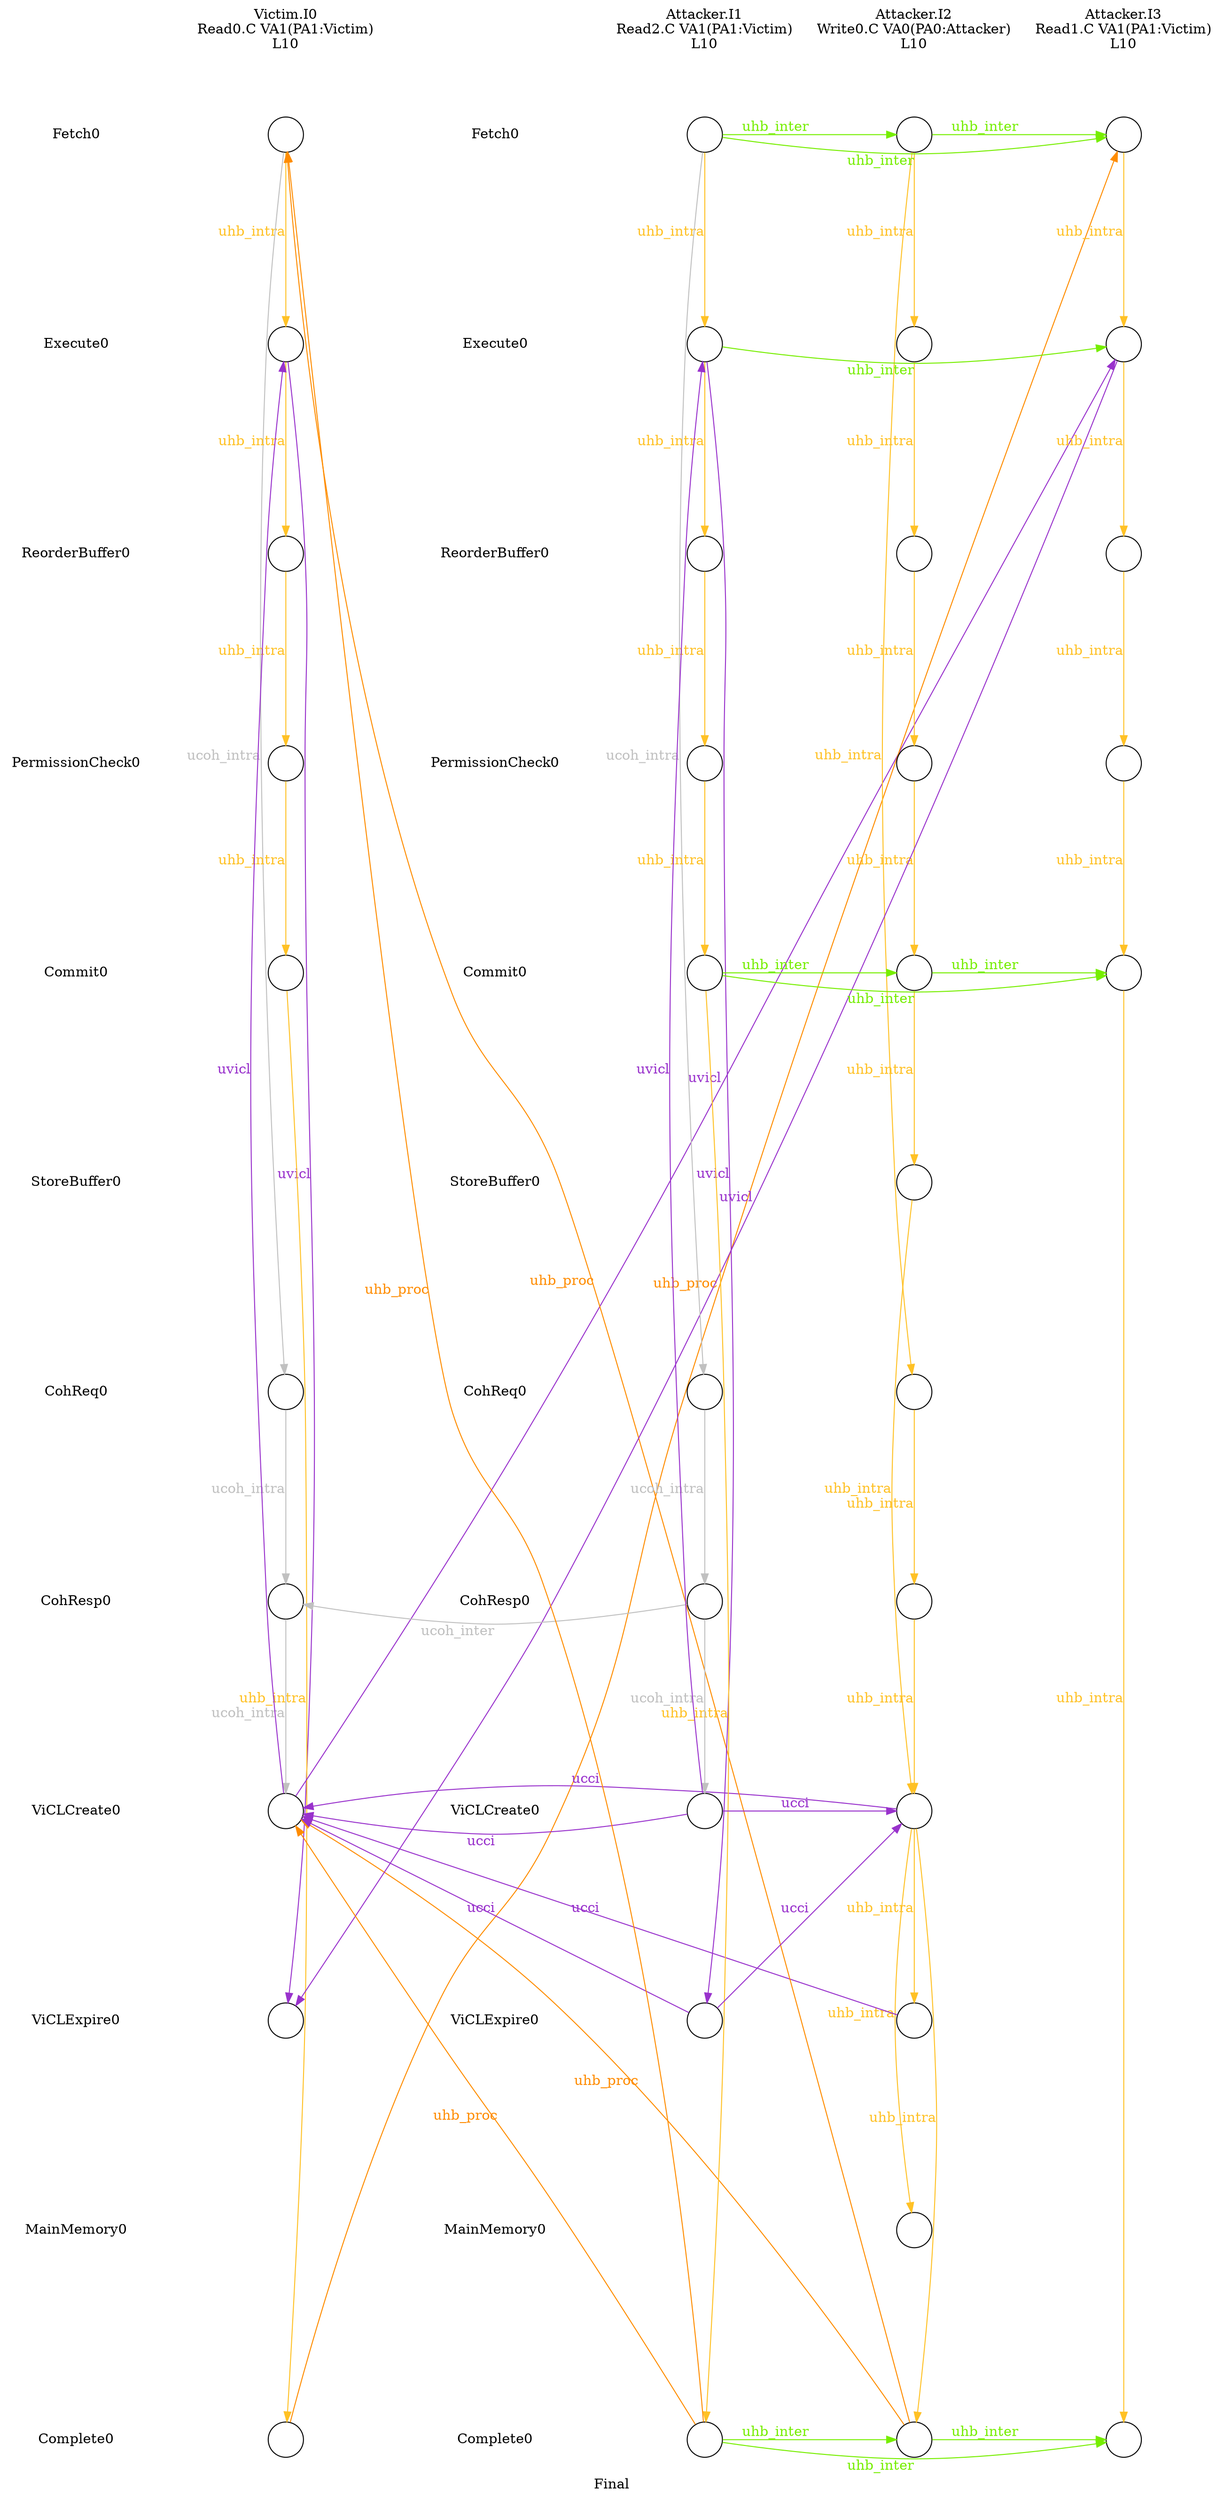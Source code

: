 digraph G {
	layout=neato;
	overlap=scale;
	splines=true;
	label="Final";
	n0_0_label [label="Victim.I0\nRead0.C VA1(PA1:Victim)\nL10\n";pos="1,0.5!";shape=none];
	n1_0_label [label="Attacker.I1\nRead2.C VA1(PA1:Victim)\nL10\n";pos="3,0.5!";shape=none];
	n2_0_label [label="Attacker.I2\nWrite0.C VA0(PA0:Attacker)\nL10\n";pos="4,0.5!";shape=none];
	n3_0_label [label="Attacker.I3\nRead1.C VA1(PA1:Victim)\nL10\n";pos="5,0.5!";shape=none];
	l0_8_label [label="ViCLCreate0";pos="0,-8!";shape=none];
	l0_7_label [label="CohResp0";pos="0,-7!";shape=none];
	l0_3_label [label="PermissionCheck0";pos="0,-3!";shape=none];
	l0_4_label [label="Commit0";pos="0,-4!";shape=none];
	l0_5_label [label="StoreBuffer0";pos="0,-5!";shape=none];
	l0_10_label [label="MainMemory0";pos="0,-10!";shape=none];
	l0_2_label [label="ReorderBuffer0";pos="0,-2!";shape=none];
	l0_6_label [label="CohReq0";pos="0,-6!";shape=none];
	l0_11_label [label="Complete0";pos="0,-11!";shape=none];
	l0_1_label [label="Execute0";pos="0,-1!";shape=none];
	l0_9_label [label="ViCLExpire0";pos="0,-9!";shape=none];
	l0_0_label [label="Fetch0";pos="0,-0!";shape=none];
	l2_8_label [label="ViCLCreate0";pos="2,-8!";shape=none];
	l2_7_label [label="CohResp0";pos="2,-7!";shape=none];
	l2_3_label [label="PermissionCheck0";pos="2,-3!";shape=none];
	l2_4_label [label="Commit0";pos="2,-4!";shape=none];
	l2_5_label [label="StoreBuffer0";pos="2,-5!";shape=none];
	l2_10_label [label="MainMemory0";pos="2,-10!";shape=none];
	l2_2_label [label="ReorderBuffer0";pos="2,-2!";shape=none];
	l2_6_label [label="CohReq0";pos="2,-6!";shape=none];
	l2_11_label [label="Complete0";pos="2,-11!";shape=none];
	l2_1_label [label="Execute0";pos="2,-1!";shape=none];
	l2_9_label [label="ViCLExpire0";pos="2,-9!";shape=none];
	l2_0_label [label="Fetch0";pos="2,-0!";shape=none];
	n0_0_0_0_Read0_at_0_0 [shape=circle;label="";pos="1,-0!";];
	n0_0_0_0_Read0_at_0_1 [shape=circle;label="";pos="1,-1!";];
	n0_0_0_0_Read0_at_0_2 [shape=circle;label="";pos="1,-2!";];
	n0_0_0_0_Read0_at_0_3 [shape=circle;label="";pos="1,-3!";];
	n0_0_0_0_Read0_at_0_4 [shape=circle;label="";pos="1,-4!";];
	n0_0_0_0_Read0_at_0_6 [shape=circle;label="";pos="1,-6!";];
	n0_0_0_0_Read0_at_0_7 [shape=circle;label="";pos="1,-7!";];
	n0_0_0_0_Read0_at_0_8 [shape=circle;label="";pos="1,-8!";];
	n0_0_0_0_Read0_at_0_9 [shape=circle;label="";pos="1,-9!";];
	n0_0_0_0_Read0_at_0_11 [shape=circle;label="";pos="1,-11!";];
	n2_1_0_0_Write0_at_1_0 [shape=circle;label="";pos="4,-0!";];
	n2_1_0_0_Write0_at_1_1 [shape=circle;label="";pos="4,-1!";];
	n2_1_0_0_Write0_at_1_2 [shape=circle;label="";pos="4,-2!";];
	n2_1_0_0_Write0_at_1_3 [shape=circle;label="";pos="4,-3!";];
	n2_1_0_0_Write0_at_1_4 [shape=circle;label="";pos="4,-4!";];
	n2_1_0_0_Write0_at_1_5 [shape=circle;label="";pos="4,-5!";];
	n2_1_0_0_Write0_at_1_6 [shape=circle;label="";pos="4,-6!";];
	n2_1_0_0_Write0_at_1_7 [shape=circle;label="";pos="4,-7!";];
	n2_1_0_0_Write0_at_1_8 [shape=circle;label="";pos="4,-8!";];
	n2_1_0_0_Write0_at_1_9 [shape=circle;label="";pos="4,-9!";];
	n2_1_0_0_Write0_at_1_10 [shape=circle;label="";pos="4,-10!";];
	n2_1_0_0_Write0_at_1_11 [shape=circle;label="";pos="4,-11!";];
	n3_1_0_0_Read1_at_1_0 [shape=circle;label="";pos="5,-0!";];
	n3_1_0_0_Read1_at_1_1 [shape=circle;label="";pos="5,-1!";];
	n3_1_0_0_Read1_at_1_2 [shape=circle;label="";pos="5,-2!";];
	n3_1_0_0_Read1_at_1_3 [shape=circle;label="";pos="5,-3!";];
	n3_1_0_0_Read1_at_1_4 [shape=circle;label="";pos="5,-4!";];
	n3_1_0_0_Read1_at_1_11 [shape=circle;label="";pos="5,-11!";];
	n1_1_0_0_Read2_at_1_0 [shape=circle;label="";pos="3,-0!";];
	n1_1_0_0_Read2_at_1_1 [shape=circle;label="";pos="3,-1!";];
	n1_1_0_0_Read2_at_1_2 [shape=circle;label="";pos="3,-2!";];
	n1_1_0_0_Read2_at_1_3 [shape=circle;label="";pos="3,-3!";];
	n1_1_0_0_Read2_at_1_4 [shape=circle;label="";pos="3,-4!";];
	n1_1_0_0_Read2_at_1_6 [shape=circle;label="";pos="3,-6!";];
	n1_1_0_0_Read2_at_1_7 [shape=circle;label="";pos="3,-7!";];
	n1_1_0_0_Read2_at_1_8 [shape=circle;label="";pos="3,-8!";];
	n1_1_0_0_Read2_at_1_9 [shape=circle;label="";pos="3,-9!";];
	n1_1_0_0_Read2_at_1_11 [shape=circle;label="";pos="3,-11!";];
	n1_1_0_0_Read2_at_1_7 -> n0_0_0_0_Read0_at_0_7[label="ucoh_inter";constraint=false;color="gray";fontcolor="gray";];
	n0_0_0_0_Read0_at_0_11 -> n3_1_0_0_Read1_at_1_0[label="uhb_proc";constraint=false;color="darkorange";fontcolor="darkorange";];
	n2_1_0_0_Write0_at_1_11 -> n0_0_0_0_Read0_at_0_0[label="uhb_proc";constraint=false;color="darkorange";fontcolor="darkorange";];
	n2_1_0_0_Write0_at_1_11 -> n0_0_0_0_Read0_at_0_8[label="uhb_proc";constraint=false;color="darkorange";fontcolor="darkorange";];
	n1_1_0_0_Read2_at_1_11 -> n0_0_0_0_Read0_at_0_0[label="uhb_proc";constraint=false;color="darkorange";fontcolor="darkorange";];
	n1_1_0_0_Read2_at_1_11 -> n0_0_0_0_Read0_at_0_8[label="uhb_proc";constraint=false;color="darkorange";fontcolor="darkorange";];
	n0_0_0_0_Read0_at_0_0 -> n0_0_0_0_Read0_at_0_1[label="uhb_intra";constraint=false;color="goldenrod1";fontcolor="goldenrod1";];
	n0_0_0_0_Read0_at_0_1 -> n0_0_0_0_Read0_at_0_2[label="uhb_intra";constraint=false;color="goldenrod1";fontcolor="goldenrod1";];
	n0_0_0_0_Read0_at_0_2 -> n0_0_0_0_Read0_at_0_3[label="uhb_intra";constraint=false;color="goldenrod1";fontcolor="goldenrod1";];
	n0_0_0_0_Read0_at_0_3 -> n0_0_0_0_Read0_at_0_4[label="uhb_intra";constraint=false;color="goldenrod1";fontcolor="goldenrod1";];
	n0_0_0_0_Read0_at_0_4 -> n0_0_0_0_Read0_at_0_11[label="uhb_intra";constraint=false;color="goldenrod1";fontcolor="goldenrod1";];
	n2_1_0_0_Write0_at_1_0 -> n2_1_0_0_Write0_at_1_1[label="uhb_intra";constraint=false;color="goldenrod1";fontcolor="goldenrod1";];
	n2_1_0_0_Write0_at_1_0 -> n2_1_0_0_Write0_at_1_6[label="uhb_intra";constraint=false;color="goldenrod1";fontcolor="goldenrod1";];
	n2_1_0_0_Write0_at_1_1 -> n2_1_0_0_Write0_at_1_2[label="uhb_intra";constraint=false;color="goldenrod1";fontcolor="goldenrod1";];
	n2_1_0_0_Write0_at_1_2 -> n2_1_0_0_Write0_at_1_3[label="uhb_intra";constraint=false;color="goldenrod1";fontcolor="goldenrod1";];
	n2_1_0_0_Write0_at_1_3 -> n2_1_0_0_Write0_at_1_4[label="uhb_intra";constraint=false;color="goldenrod1";fontcolor="goldenrod1";];
	n2_1_0_0_Write0_at_1_4 -> n2_1_0_0_Write0_at_1_5[label="uhb_intra";constraint=false;color="goldenrod1";fontcolor="goldenrod1";];
	n2_1_0_0_Write0_at_1_5 -> n2_1_0_0_Write0_at_1_8[label="uhb_intra";constraint=false;color="goldenrod1";fontcolor="goldenrod1";];
	n2_1_0_0_Write0_at_1_6 -> n2_1_0_0_Write0_at_1_7[label="uhb_intra";constraint=false;color="goldenrod1";fontcolor="goldenrod1";];
	n2_1_0_0_Write0_at_1_7 -> n2_1_0_0_Write0_at_1_8[label="uhb_intra";constraint=false;color="goldenrod1";fontcolor="goldenrod1";];
	n2_1_0_0_Write0_at_1_8 -> n2_1_0_0_Write0_at_1_9[label="uhb_intra";constraint=false;color="goldenrod1";fontcolor="goldenrod1";];
	n2_1_0_0_Write0_at_1_8 -> n2_1_0_0_Write0_at_1_10[label="uhb_intra";constraint=false;color="goldenrod1";fontcolor="goldenrod1";];
	n2_1_0_0_Write0_at_1_8 -> n2_1_0_0_Write0_at_1_11[label="uhb_intra";constraint=false;color="goldenrod1";fontcolor="goldenrod1";];
	n3_1_0_0_Read1_at_1_0 -> n3_1_0_0_Read1_at_1_1[label="uhb_intra";constraint=false;color="goldenrod1";fontcolor="goldenrod1";];
	n3_1_0_0_Read1_at_1_1 -> n3_1_0_0_Read1_at_1_2[label="uhb_intra";constraint=false;color="goldenrod1";fontcolor="goldenrod1";];
	n3_1_0_0_Read1_at_1_2 -> n3_1_0_0_Read1_at_1_3[label="uhb_intra";constraint=false;color="goldenrod1";fontcolor="goldenrod1";];
	n3_1_0_0_Read1_at_1_3 -> n3_1_0_0_Read1_at_1_4[label="uhb_intra";constraint=false;color="goldenrod1";fontcolor="goldenrod1";];
	n3_1_0_0_Read1_at_1_4 -> n3_1_0_0_Read1_at_1_11[label="uhb_intra";constraint=false;color="goldenrod1";fontcolor="goldenrod1";];
	n1_1_0_0_Read2_at_1_0 -> n1_1_0_0_Read2_at_1_1[label="uhb_intra";constraint=false;color="goldenrod1";fontcolor="goldenrod1";];
	n1_1_0_0_Read2_at_1_1 -> n1_1_0_0_Read2_at_1_2[label="uhb_intra";constraint=false;color="goldenrod1";fontcolor="goldenrod1";];
	n1_1_0_0_Read2_at_1_2 -> n1_1_0_0_Read2_at_1_3[label="uhb_intra";constraint=false;color="goldenrod1";fontcolor="goldenrod1";];
	n1_1_0_0_Read2_at_1_3 -> n1_1_0_0_Read2_at_1_4[label="uhb_intra";constraint=false;color="goldenrod1";fontcolor="goldenrod1";];
	n1_1_0_0_Read2_at_1_4 -> n1_1_0_0_Read2_at_1_11[label="uhb_intra";constraint=false;color="goldenrod1";fontcolor="goldenrod1";];
	n2_1_0_0_Write0_at_1_8 -> n0_0_0_0_Read0_at_0_8[label="ucci";constraint=false;color="darkorchid";fontcolor="darkorchid";];
	n2_1_0_0_Write0_at_1_9 -> n0_0_0_0_Read0_at_0_8[label="ucci";constraint=false;color="darkorchid";fontcolor="darkorchid";];
	n1_1_0_0_Read2_at_1_8 -> n0_0_0_0_Read0_at_0_8[label="ucci";constraint=false;color="darkorchid";fontcolor="darkorchid";];
	n1_1_0_0_Read2_at_1_8 -> n2_1_0_0_Write0_at_1_8[label="ucci";constraint=false;color="darkorchid";fontcolor="darkorchid";];
	n1_1_0_0_Read2_at_1_9 -> n0_0_0_0_Read0_at_0_8[label="ucci";constraint=false;color="darkorchid";fontcolor="darkorchid";];
	n1_1_0_0_Read2_at_1_9 -> n2_1_0_0_Write0_at_1_8[label="ucci";constraint=false;color="darkorchid";fontcolor="darkorchid";];
	n2_1_0_0_Write0_at_1_0 -> n3_1_0_0_Read1_at_1_0[label="uhb_inter";constraint=false;color="chartreuse2";fontcolor="chartreuse2";];
	n2_1_0_0_Write0_at_1_4 -> n3_1_0_0_Read1_at_1_4[label="uhb_inter";constraint=false;color="chartreuse2";fontcolor="chartreuse2";];
	n2_1_0_0_Write0_at_1_11 -> n3_1_0_0_Read1_at_1_11[label="uhb_inter";constraint=false;color="chartreuse2";fontcolor="chartreuse2";];
	n1_1_0_0_Read2_at_1_0 -> n2_1_0_0_Write0_at_1_0[label="uhb_inter";constraint=false;color="chartreuse2";fontcolor="chartreuse2";];
	n1_1_0_0_Read2_at_1_0 -> n3_1_0_0_Read1_at_1_0[label="uhb_inter";constraint=false;color="chartreuse2";fontcolor="chartreuse2";];
	n1_1_0_0_Read2_at_1_1 -> n3_1_0_0_Read1_at_1_1[label="uhb_inter";constraint=false;color="chartreuse2";fontcolor="chartreuse2";];
	n1_1_0_0_Read2_at_1_4 -> n2_1_0_0_Write0_at_1_4[label="uhb_inter";constraint=false;color="chartreuse2";fontcolor="chartreuse2";];
	n1_1_0_0_Read2_at_1_4 -> n3_1_0_0_Read1_at_1_4[label="uhb_inter";constraint=false;color="chartreuse2";fontcolor="chartreuse2";];
	n1_1_0_0_Read2_at_1_11 -> n2_1_0_0_Write0_at_1_11[label="uhb_inter";constraint=false;color="chartreuse2";fontcolor="chartreuse2";];
	n1_1_0_0_Read2_at_1_11 -> n3_1_0_0_Read1_at_1_11[label="uhb_inter";constraint=false;color="chartreuse2";fontcolor="chartreuse2";];
	n0_0_0_0_Read0_at_0_1 -> n0_0_0_0_Read0_at_0_9[label="uvicl";constraint=false;color="darkorchid";fontcolor="darkorchid";];
	n0_0_0_0_Read0_at_0_8 -> n0_0_0_0_Read0_at_0_1[label="uvicl";constraint=false;color="darkorchid";fontcolor="darkorchid";];
	n0_0_0_0_Read0_at_0_8 -> n3_1_0_0_Read1_at_1_1[label="uvicl";constraint=false;color="darkorchid";fontcolor="darkorchid";];
	n3_1_0_0_Read1_at_1_1 -> n0_0_0_0_Read0_at_0_9[label="uvicl";constraint=false;color="darkorchid";fontcolor="darkorchid";];
	n1_1_0_0_Read2_at_1_1 -> n1_1_0_0_Read2_at_1_9[label="uvicl";constraint=false;color="darkorchid";fontcolor="darkorchid";];
	n1_1_0_0_Read2_at_1_8 -> n1_1_0_0_Read2_at_1_1[label="uvicl";constraint=false;color="darkorchid";fontcolor="darkorchid";];
	n0_0_0_0_Read0_at_0_0 -> n0_0_0_0_Read0_at_0_6[label="ucoh_intra";constraint=false;color="gray";fontcolor="gray";];
	n0_0_0_0_Read0_at_0_6 -> n0_0_0_0_Read0_at_0_7[label="ucoh_intra";constraint=false;color="gray";fontcolor="gray";];
	n0_0_0_0_Read0_at_0_7 -> n0_0_0_0_Read0_at_0_8[label="ucoh_intra";constraint=false;color="gray";fontcolor="gray";];
	n1_1_0_0_Read2_at_1_0 -> n1_1_0_0_Read2_at_1_6[label="ucoh_intra";constraint=false;color="gray";fontcolor="gray";];
	n1_1_0_0_Read2_at_1_6 -> n1_1_0_0_Read2_at_1_7[label="ucoh_intra";constraint=false;color="gray";fontcolor="gray";];
	n1_1_0_0_Read2_at_1_7 -> n1_1_0_0_Read2_at_1_8[label="ucoh_intra";constraint=false;color="gray";fontcolor="gray";];
}
